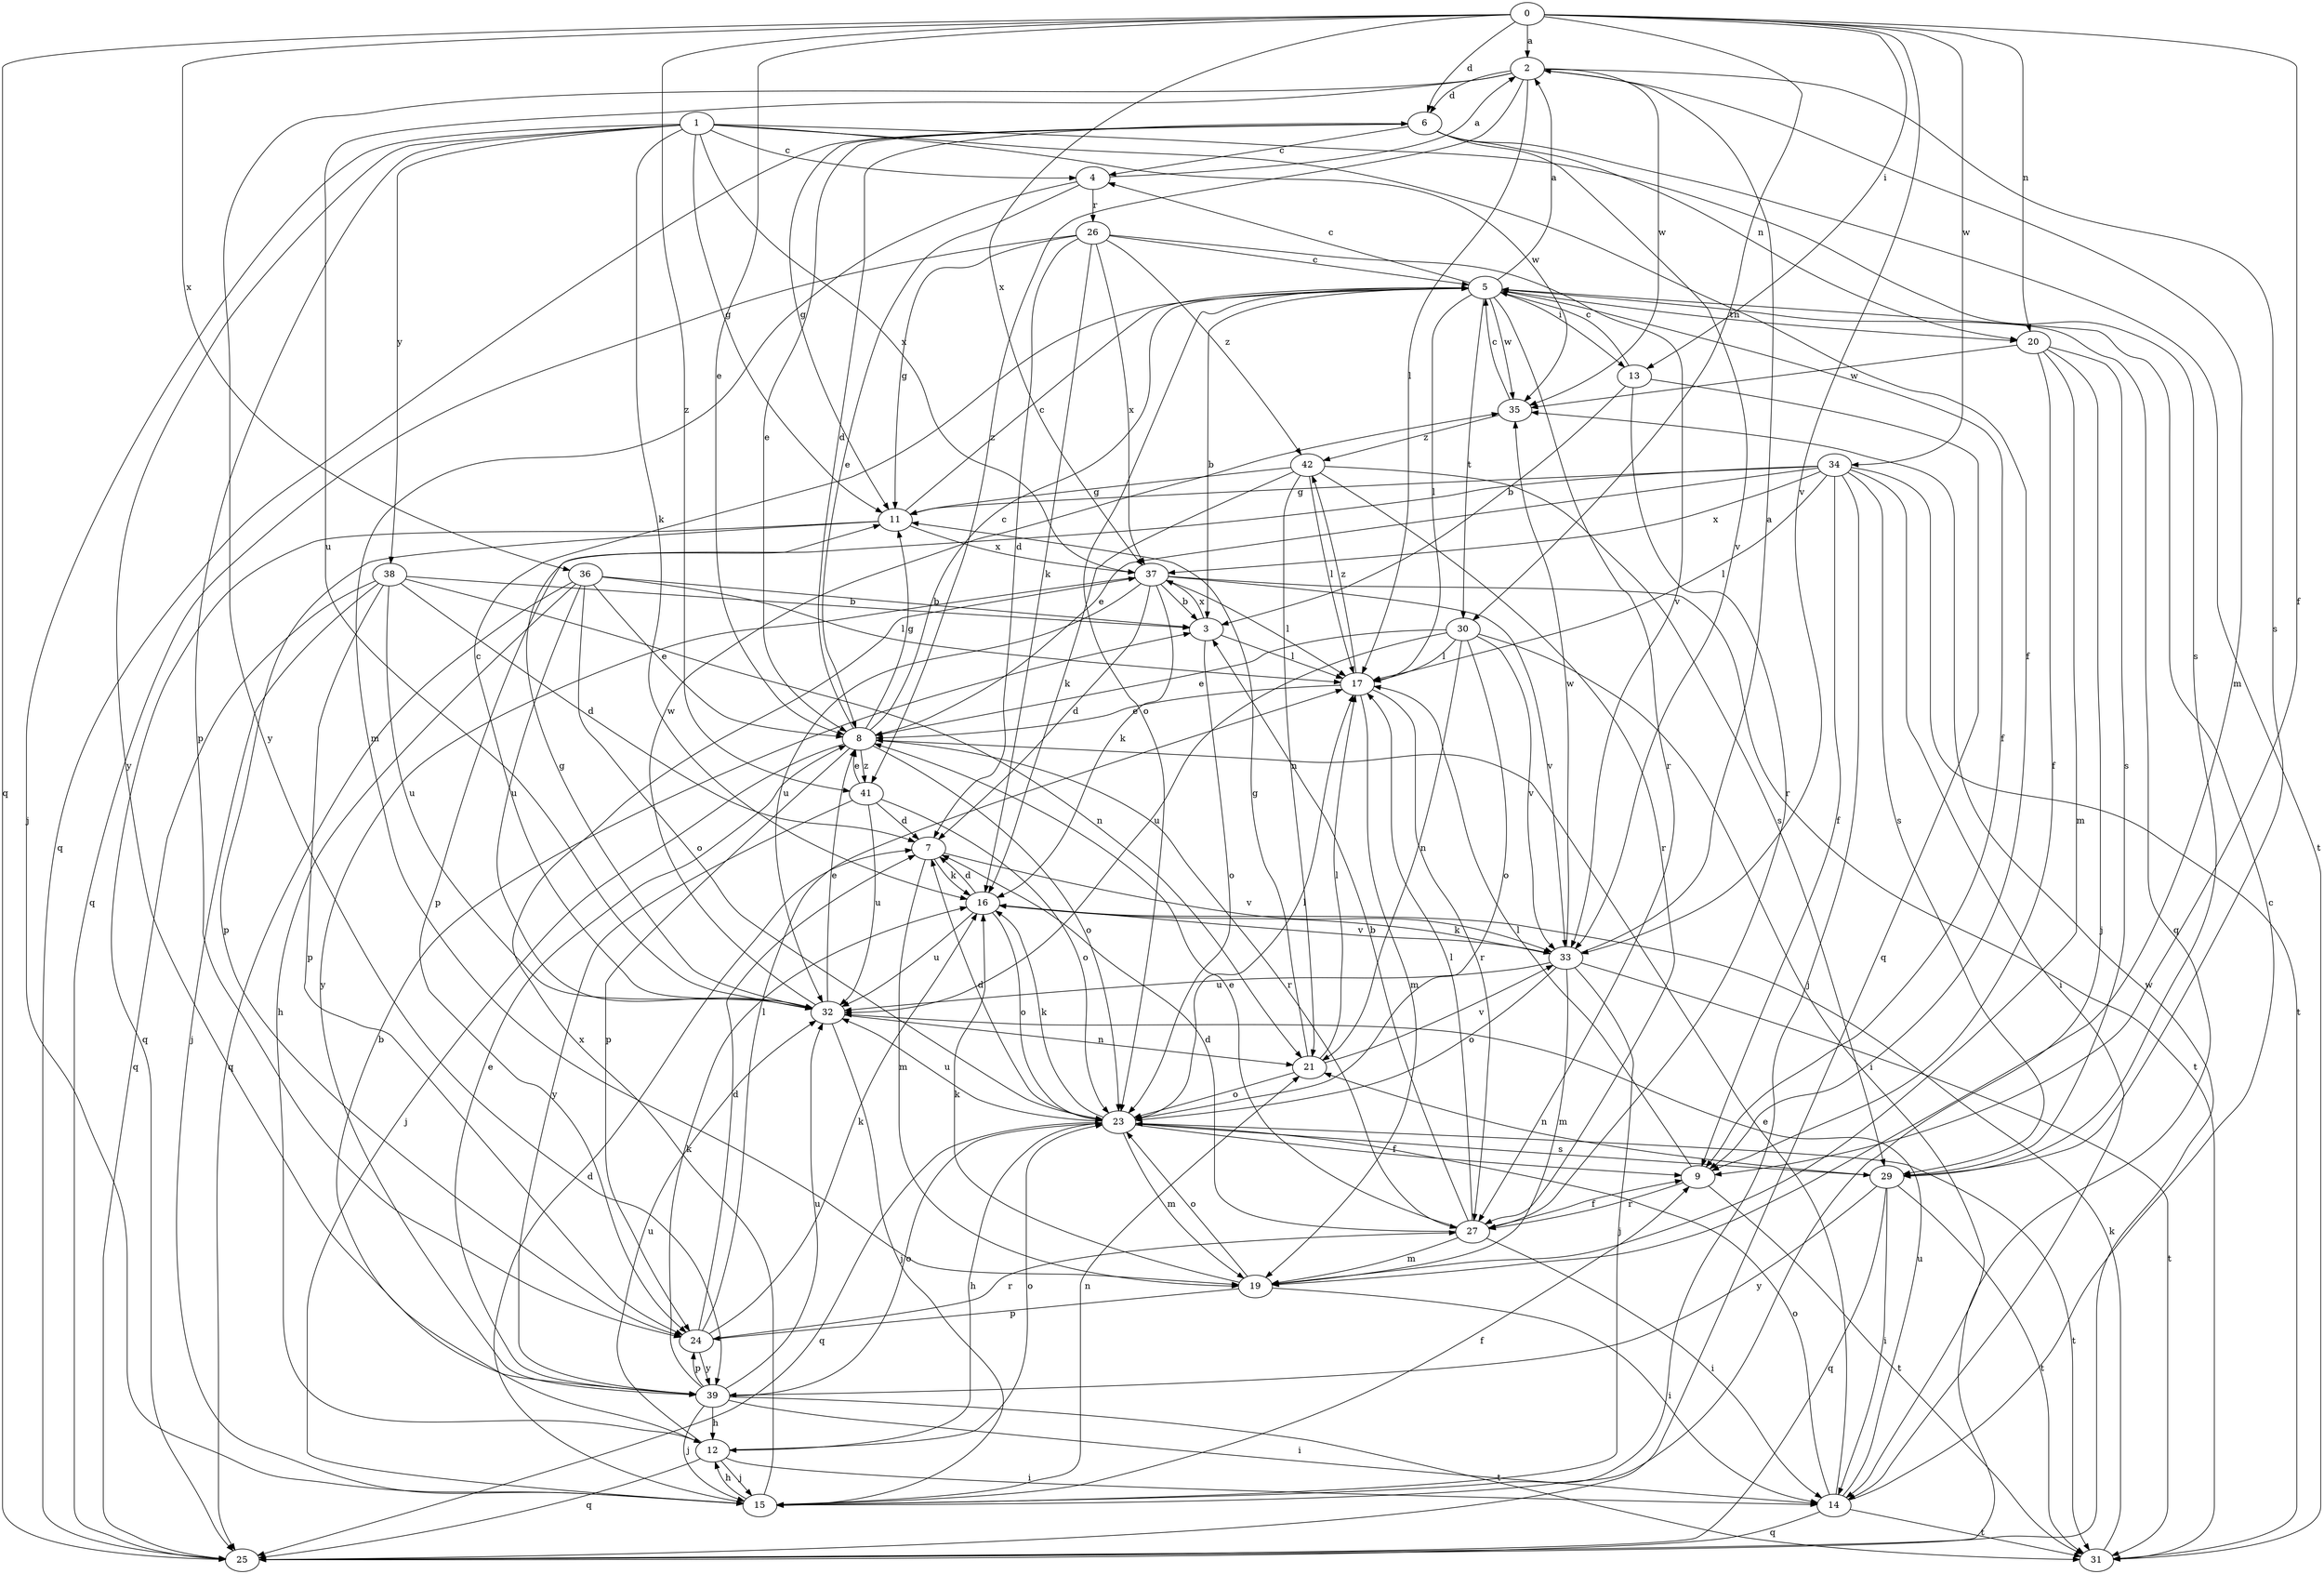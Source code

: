 strict digraph  {
0;
1;
2;
3;
4;
5;
6;
7;
8;
9;
11;
12;
13;
14;
15;
16;
17;
19;
20;
21;
23;
24;
25;
26;
27;
29;
30;
31;
32;
33;
34;
35;
36;
37;
38;
39;
41;
42;
0 -> 2  [label=a];
0 -> 6  [label=d];
0 -> 8  [label=e];
0 -> 9  [label=f];
0 -> 13  [label=i];
0 -> 20  [label=n];
0 -> 25  [label=q];
0 -> 30  [label=t];
0 -> 33  [label=v];
0 -> 34  [label=w];
0 -> 36  [label=x];
0 -> 37  [label=x];
0 -> 41  [label=z];
1 -> 4  [label=c];
1 -> 9  [label=f];
1 -> 11  [label=g];
1 -> 15  [label=j];
1 -> 16  [label=k];
1 -> 24  [label=p];
1 -> 29  [label=s];
1 -> 35  [label=w];
1 -> 37  [label=x];
1 -> 38  [label=y];
1 -> 39  [label=y];
2 -> 6  [label=d];
2 -> 17  [label=l];
2 -> 19  [label=m];
2 -> 29  [label=s];
2 -> 32  [label=u];
2 -> 35  [label=w];
2 -> 39  [label=y];
2 -> 41  [label=z];
3 -> 17  [label=l];
3 -> 23  [label=o];
3 -> 37  [label=x];
4 -> 2  [label=a];
4 -> 8  [label=e];
4 -> 19  [label=m];
4 -> 26  [label=r];
5 -> 2  [label=a];
5 -> 3  [label=b];
5 -> 4  [label=c];
5 -> 9  [label=f];
5 -> 13  [label=i];
5 -> 17  [label=l];
5 -> 20  [label=n];
5 -> 23  [label=o];
5 -> 25  [label=q];
5 -> 27  [label=r];
5 -> 30  [label=t];
5 -> 35  [label=w];
6 -> 4  [label=c];
6 -> 8  [label=e];
6 -> 11  [label=g];
6 -> 20  [label=n];
6 -> 25  [label=q];
6 -> 31  [label=t];
6 -> 33  [label=v];
7 -> 16  [label=k];
7 -> 19  [label=m];
7 -> 33  [label=v];
8 -> 5  [label=c];
8 -> 6  [label=d];
8 -> 11  [label=g];
8 -> 15  [label=j];
8 -> 23  [label=o];
8 -> 24  [label=p];
8 -> 27  [label=r];
8 -> 41  [label=z];
9 -> 17  [label=l];
9 -> 27  [label=r];
9 -> 31  [label=t];
11 -> 5  [label=c];
11 -> 24  [label=p];
11 -> 25  [label=q];
11 -> 37  [label=x];
12 -> 3  [label=b];
12 -> 14  [label=i];
12 -> 15  [label=j];
12 -> 23  [label=o];
12 -> 25  [label=q];
12 -> 32  [label=u];
13 -> 3  [label=b];
13 -> 5  [label=c];
13 -> 25  [label=q];
13 -> 27  [label=r];
14 -> 5  [label=c];
14 -> 8  [label=e];
14 -> 23  [label=o];
14 -> 25  [label=q];
14 -> 31  [label=t];
14 -> 32  [label=u];
15 -> 7  [label=d];
15 -> 9  [label=f];
15 -> 12  [label=h];
15 -> 21  [label=n];
15 -> 37  [label=x];
16 -> 7  [label=d];
16 -> 23  [label=o];
16 -> 32  [label=u];
16 -> 33  [label=v];
17 -> 8  [label=e];
17 -> 19  [label=m];
17 -> 27  [label=r];
17 -> 42  [label=z];
19 -> 14  [label=i];
19 -> 16  [label=k];
19 -> 23  [label=o];
19 -> 24  [label=p];
20 -> 9  [label=f];
20 -> 15  [label=j];
20 -> 19  [label=m];
20 -> 29  [label=s];
20 -> 35  [label=w];
21 -> 11  [label=g];
21 -> 17  [label=l];
21 -> 23  [label=o];
21 -> 33  [label=v];
23 -> 7  [label=d];
23 -> 9  [label=f];
23 -> 12  [label=h];
23 -> 16  [label=k];
23 -> 17  [label=l];
23 -> 19  [label=m];
23 -> 25  [label=q];
23 -> 29  [label=s];
23 -> 31  [label=t];
23 -> 32  [label=u];
24 -> 7  [label=d];
24 -> 16  [label=k];
24 -> 17  [label=l];
24 -> 27  [label=r];
24 -> 39  [label=y];
25 -> 35  [label=w];
26 -> 5  [label=c];
26 -> 7  [label=d];
26 -> 11  [label=g];
26 -> 16  [label=k];
26 -> 25  [label=q];
26 -> 33  [label=v];
26 -> 37  [label=x];
26 -> 42  [label=z];
27 -> 3  [label=b];
27 -> 7  [label=d];
27 -> 8  [label=e];
27 -> 9  [label=f];
27 -> 14  [label=i];
27 -> 17  [label=l];
27 -> 19  [label=m];
29 -> 14  [label=i];
29 -> 21  [label=n];
29 -> 25  [label=q];
29 -> 31  [label=t];
29 -> 39  [label=y];
30 -> 8  [label=e];
30 -> 14  [label=i];
30 -> 17  [label=l];
30 -> 21  [label=n];
30 -> 23  [label=o];
30 -> 32  [label=u];
30 -> 33  [label=v];
31 -> 16  [label=k];
32 -> 5  [label=c];
32 -> 8  [label=e];
32 -> 11  [label=g];
32 -> 15  [label=j];
32 -> 21  [label=n];
32 -> 35  [label=w];
33 -> 2  [label=a];
33 -> 15  [label=j];
33 -> 16  [label=k];
33 -> 19  [label=m];
33 -> 23  [label=o];
33 -> 31  [label=t];
33 -> 32  [label=u];
33 -> 35  [label=w];
34 -> 8  [label=e];
34 -> 9  [label=f];
34 -> 11  [label=g];
34 -> 14  [label=i];
34 -> 15  [label=j];
34 -> 17  [label=l];
34 -> 24  [label=p];
34 -> 29  [label=s];
34 -> 31  [label=t];
34 -> 37  [label=x];
35 -> 5  [label=c];
35 -> 42  [label=z];
36 -> 3  [label=b];
36 -> 8  [label=e];
36 -> 12  [label=h];
36 -> 17  [label=l];
36 -> 23  [label=o];
36 -> 25  [label=q];
36 -> 32  [label=u];
37 -> 3  [label=b];
37 -> 7  [label=d];
37 -> 16  [label=k];
37 -> 17  [label=l];
37 -> 31  [label=t];
37 -> 32  [label=u];
37 -> 33  [label=v];
37 -> 39  [label=y];
38 -> 3  [label=b];
38 -> 7  [label=d];
38 -> 15  [label=j];
38 -> 21  [label=n];
38 -> 24  [label=p];
38 -> 25  [label=q];
38 -> 32  [label=u];
39 -> 8  [label=e];
39 -> 12  [label=h];
39 -> 14  [label=i];
39 -> 15  [label=j];
39 -> 16  [label=k];
39 -> 23  [label=o];
39 -> 24  [label=p];
39 -> 31  [label=t];
39 -> 32  [label=u];
41 -> 7  [label=d];
41 -> 8  [label=e];
41 -> 23  [label=o];
41 -> 32  [label=u];
41 -> 39  [label=y];
42 -> 11  [label=g];
42 -> 16  [label=k];
42 -> 17  [label=l];
42 -> 21  [label=n];
42 -> 27  [label=r];
42 -> 29  [label=s];
}
